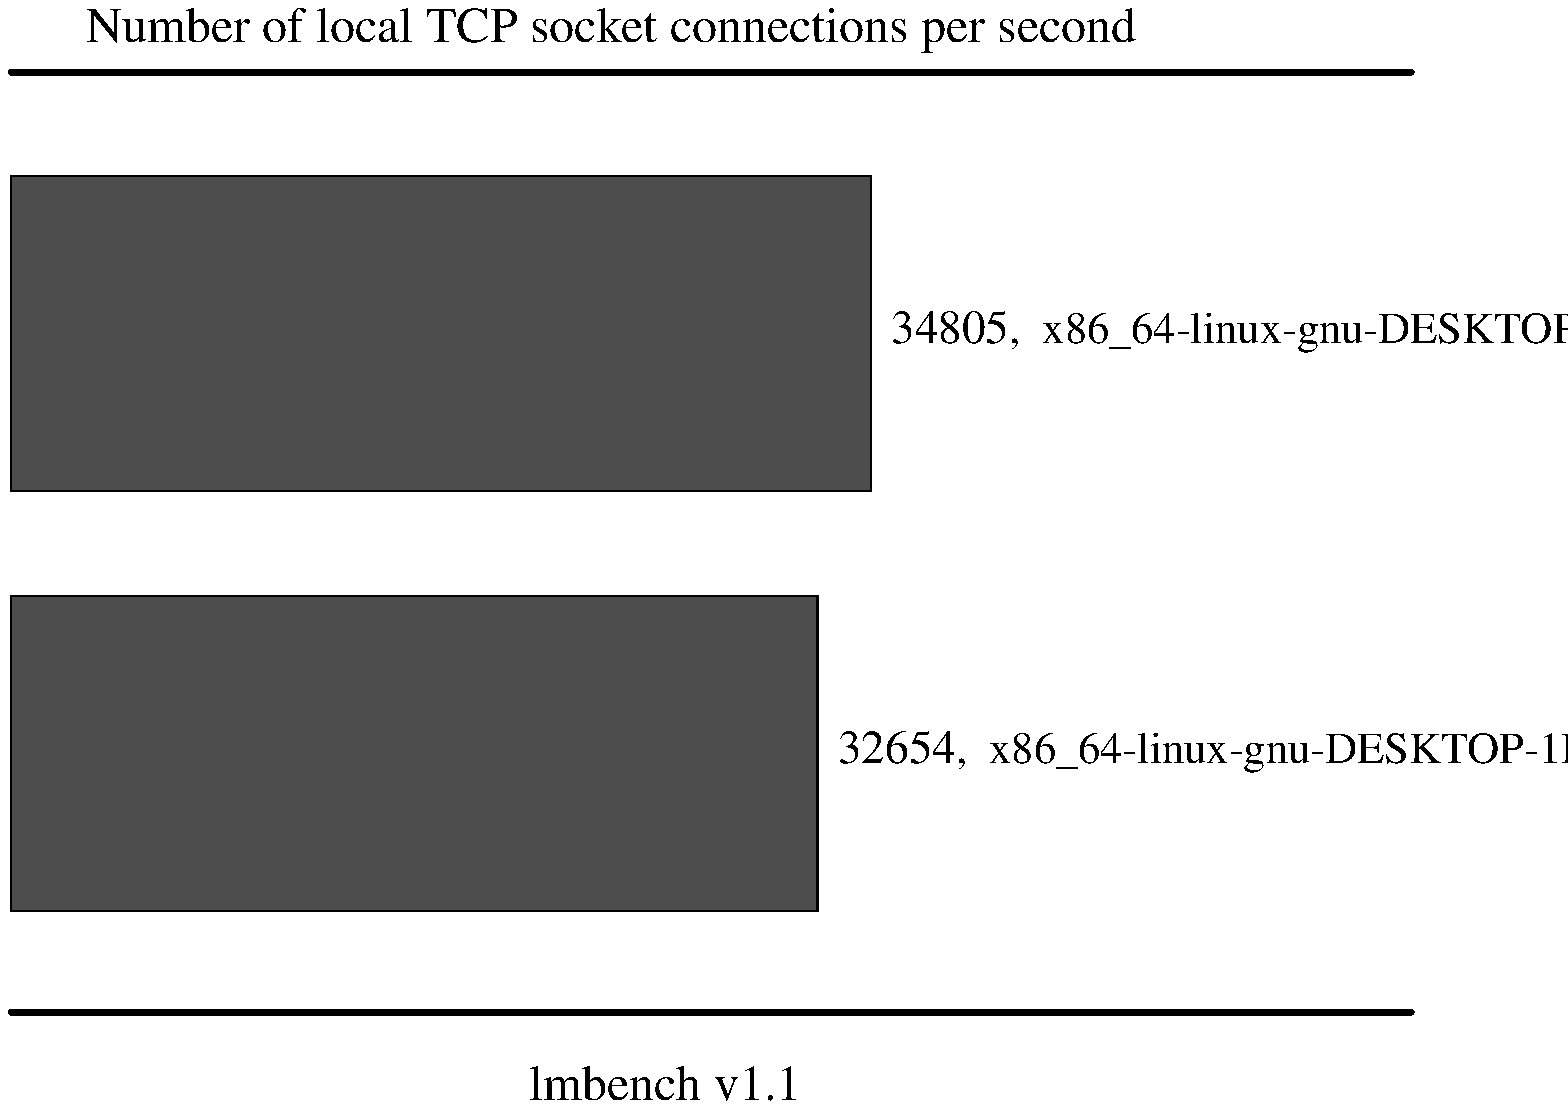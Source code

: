 .sp .75i
.po .23i
.ft R
.ps 16
.vs 21
.ce 100
\s+2Number of local TCP socket connections per second\s0
.ce 0
.vs 
.PS
.ps 16
.vs 11
[
# Variables, tweek these.
	fillval = .12		# default fill value boxes
	xsize = 4.3		# width of the graph
	ysize = 4.2		# height of the graph
	n = 2
	boxpercent = 75 / 100
	gap = xsize / n * (1 - boxpercent)
	maxdata = 34805
	yscale = ysize / maxdata
	xscale = xsize / maxdata

# Draw the graph borders 
	O:	box invis ht ysize wid xsize
boxht = ysize / n * boxpercent
box fill .7 wid 34805 * xscale with .nw at O.nw - (0, gap /2 + 0 * (ysize/n))
"\s+134805\s0,  x86_64-linux-gnu-DESKTOP-1DB3BLM Linux 5.10.102.1,\  \s+128.7318\ usecs\s0" ljust at last box.e + .1,0
box fill .7 wid 32654 * xscale with .nw at O.nw - (0, gap /2 + 1 * (ysize/n))
"\s+132654\s0,  x86_64-linux-gnu-DESKTOP-1DB3BLM Linux 5.10.102.1,\  \s+130.6245\ usecs\s0" ljust at last box.e + .1,0
]
box invis wid last [].wid + .5 ht last [].ht + .5 with .nw at last [].nw + (-.25, .25)
move to last [].nw + 0,.25
line thick 2 right 7
move to last [].sw - 0,.25
line thick 2 right 7
.PE
.ft
.ps
.vs
.po
.po .5i
.ft R
.ps 16
.vs 21
.sp .5
.ce 100
\s+2lmbench v1.1\s0
.po
.ft
.ps
.vs
.ce 0
